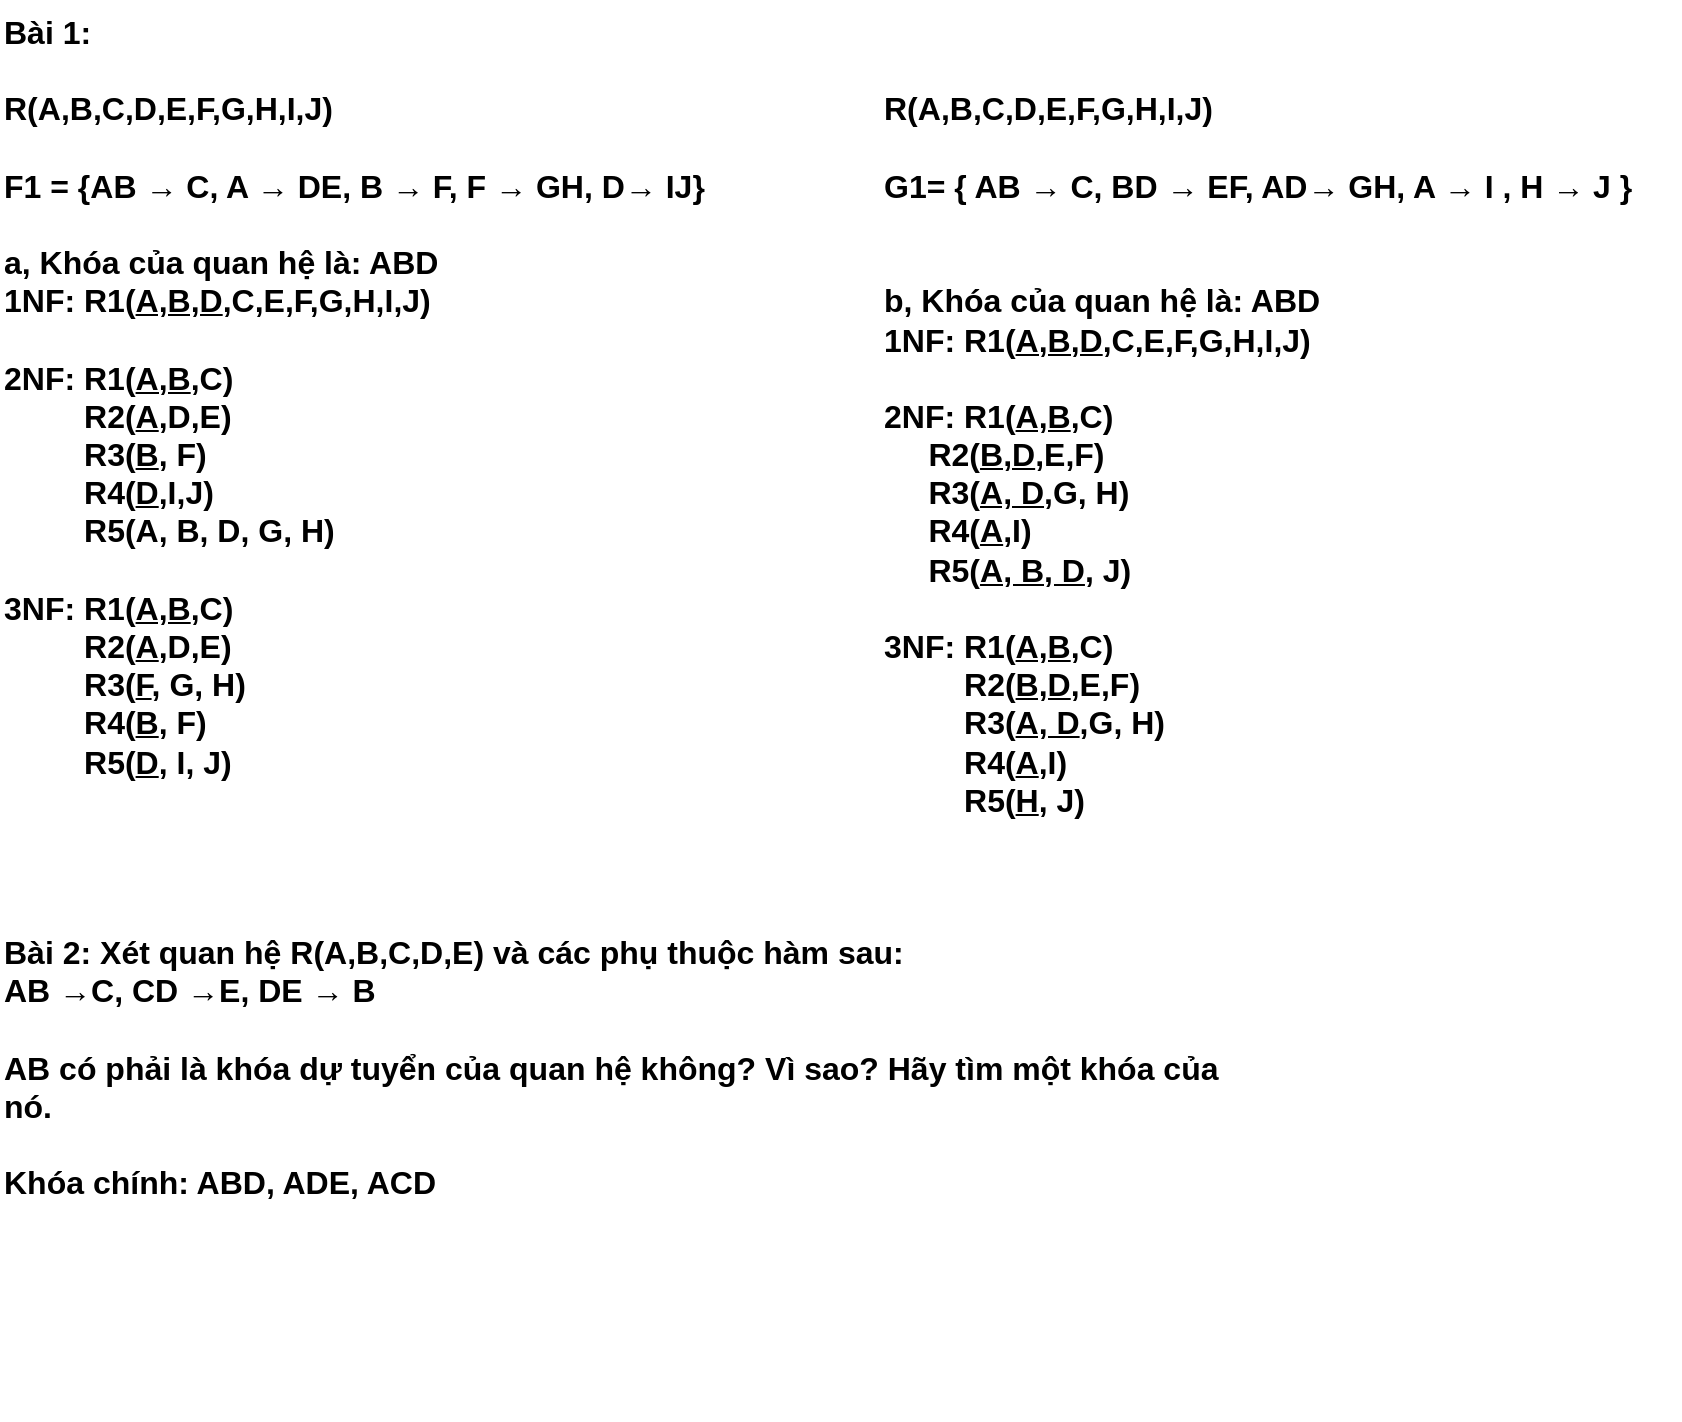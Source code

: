 <mxfile version="22.0.8" type="github">
  <diagram name="Page-1" id="NRDiTeIrqUvbEsp_mH--">
    <mxGraphModel dx="1434" dy="758" grid="1" gridSize="10" guides="1" tooltips="1" connect="1" arrows="1" fold="1" page="1" pageScale="1" pageWidth="850" pageHeight="1100" math="0" shadow="0">
      <root>
        <mxCell id="0" />
        <mxCell id="1" parent="0" />
        <mxCell id="Xizv6opMoA1hwDiJfcoq-1" value="&lt;b style=&quot;font-size: 16px;&quot;&gt;Bài 1:&amp;nbsp;&lt;br&gt;&lt;/b&gt;&lt;b style=&quot;font-size: 16px;&quot;&gt;&lt;font style=&quot;font-size: 16px;&quot;&gt;&lt;br&gt;R(A,B,C,D,E,F,G,H,I,J)&lt;/font&gt;&lt;/b&gt;&lt;b style=&quot;font-size: 16px;&quot;&gt;&lt;font style=&quot;font-size: 16px;&quot;&gt;&lt;br&gt;&lt;/font&gt;&lt;span style=&quot;font-size: 16px;&quot;&gt;&lt;br&gt;F1 = {AB → C, A → DE, B → F, F → GH, D→ IJ}&lt;br&gt;&lt;/span&gt;&lt;br&gt;a, Khóa của quan hệ là: ABD&lt;br&gt;1NF: R1(&lt;u&gt;A,B,D&lt;/u&gt;,C,E,F,G,H,I,J)&lt;br&gt;&lt;br&gt;2NF: R1(&lt;u&gt;A,B&lt;/u&gt;,C)&lt;br&gt;&lt;span style=&quot;white-space: pre;&quot;&gt;&#x9;&lt;/span&gt;&amp;nbsp;R2(&lt;u&gt;A&lt;/u&gt;,D,E)&lt;br&gt;&lt;span style=&quot;white-space: pre;&quot;&gt;&#x9;&lt;/span&gt;&amp;nbsp;R3(&lt;u&gt;B&lt;/u&gt;, F)&lt;br&gt;&lt;span style=&quot;white-space: pre;&quot;&gt;&#x9;&lt;/span&gt;&amp;nbsp;R4(&lt;u&gt;D&lt;/u&gt;,I,J)&lt;br&gt;&lt;span style=&quot;white-space: pre;&quot;&gt;&#x9;&lt;/span&gt;&amp;nbsp;R5(A, B, D, G, H)&lt;br&gt;&lt;br&gt;3NF: R1(&lt;u&gt;A,B&lt;/u&gt;,C)&lt;br&gt;&lt;span style=&quot;white-space: pre;&quot;&gt;&#x9;&lt;/span&gt;&amp;nbsp;R2(&lt;u&gt;A&lt;/u&gt;,D,E)&lt;br&gt;&lt;span style=&quot;white-space: pre;&quot;&gt;&#x9;&lt;/span&gt;&amp;nbsp;R3(&lt;u&gt;F&lt;/u&gt;, G, H)&lt;br&gt;&lt;span style=&quot;white-space: pre;&quot;&gt;&#x9;&lt;/span&gt;&amp;nbsp;R4(&lt;u&gt;B&lt;/u&gt;, F)&lt;br&gt;&lt;span style=&quot;white-space: pre;&quot;&gt;&#x9;&lt;/span&gt;&amp;nbsp;R5(&lt;u&gt;D&lt;/u&gt;, I, J)&lt;br&gt;&lt;br&gt;&lt;/b&gt;" style="text;html=1;strokeColor=none;fillColor=none;align=left;verticalAlign=top;whiteSpace=wrap;rounded=0;horizontal=1;" vertex="1" parent="1">
          <mxGeometry y="380" width="370" height="420" as="geometry" />
        </mxCell>
        <mxCell id="Xizv6opMoA1hwDiJfcoq-3" value="&lt;b style=&quot;font-size: 16px;&quot;&gt;&lt;br&gt;&lt;/b&gt;&lt;b style=&quot;font-size: 16px;&quot;&gt;&lt;font style=&quot;font-size: 16px;&quot;&gt;&lt;br&gt;R(A,B,C,D,E,F,G,H,I,J)&lt;br&gt;&lt;/font&gt;&lt;/b&gt;&lt;b style=&quot;font-size: 16px;&quot;&gt;&lt;font style=&quot;font-size: 16px;&quot;&gt;&lt;br&gt;&lt;/font&gt;&lt;/b&gt;&lt;font style=&quot;font-size: 16px;&quot;&gt;&lt;b&gt;G1= { AB → C, BD → EF, AD→ GH, A → I , H → J }&lt;/b&gt;&lt;/font&gt;&lt;b style=&quot;font-size: 16px;&quot;&gt;&lt;font style=&quot;font-size: 16px;&quot;&gt;&lt;br&gt;&lt;/font&gt;&lt;span style=&quot;font-size: 16px;&quot;&gt;&lt;br&gt;&lt;/span&gt;&lt;br&gt;b, Khóa của quan hệ là: ABD&lt;br&gt;1NF: R1(&lt;u&gt;A,B,D&lt;/u&gt;,C,E,F,G,H,I,J)&lt;br&gt;&lt;br&gt;2NF: R1(&lt;u&gt;A,B&lt;/u&gt;,C)&lt;br&gt;&lt;span style=&quot;&quot;&gt;&lt;span style=&quot;&quot;&gt;&amp;nbsp;&amp;nbsp;&amp;nbsp;&amp;nbsp;&lt;/span&gt;&lt;/span&gt;&amp;nbsp;R2(&lt;u&gt;B,D&lt;/u&gt;,E,F)&lt;br&gt;&lt;span style=&quot;&quot;&gt;&lt;span style=&quot;&quot;&gt;&amp;nbsp;&amp;nbsp;&amp;nbsp;&amp;nbsp;&lt;/span&gt;&lt;/span&gt;&amp;nbsp;R3(&lt;u&gt;A, D&lt;/u&gt;,G, H)&lt;br&gt;&lt;span style=&quot;&quot;&gt;&lt;span style=&quot;&quot;&gt;&amp;nbsp;&amp;nbsp;&amp;nbsp;&amp;nbsp;&lt;/span&gt;&lt;/span&gt;&amp;nbsp;R4(&lt;u&gt;A&lt;/u&gt;,I)&lt;br&gt;&amp;nbsp; &amp;nbsp; &amp;nbsp;R5(&lt;u&gt;A, B, D&lt;/u&gt;, J)&lt;br&gt;&lt;br&gt;&lt;/b&gt;&lt;b style=&quot;border-color: var(--border-color); font-size: 16px;&quot;&gt;3NF: R1(&lt;u style=&quot;border-color: var(--border-color);&quot;&gt;A,B&lt;/u&gt;,C)&lt;br style=&quot;border-color: var(--border-color);&quot;&gt;&lt;span style=&quot;border-color: var(--border-color);&quot;&gt;&lt;/span&gt;&amp;nbsp; &amp;nbsp; &amp;nbsp; &amp;nbsp; &amp;nbsp;R2(&lt;u style=&quot;border-color: var(--border-color);&quot;&gt;B,D&lt;/u&gt;,E,F)&lt;br style=&quot;border-color: var(--border-color);&quot;&gt;&lt;span style=&quot;border-color: var(--border-color);&quot;&gt;&lt;span style=&quot;border-color: var(--border-color);&quot;&gt;&amp;nbsp; &amp;nbsp; &amp;nbsp; &amp;nbsp;&amp;nbsp;&lt;/span&gt;&lt;/span&gt;&amp;nbsp;R3(&lt;u style=&quot;border-color: var(--border-color);&quot;&gt;A, D&lt;/u&gt;,G, H)&lt;br style=&quot;border-color: var(--border-color);&quot;&gt;&lt;span style=&quot;border-color: var(--border-color);&quot;&gt;&lt;span style=&quot;border-color: var(--border-color);&quot;&gt;&amp;nbsp;&amp;nbsp;&amp;nbsp;&amp;nbsp;&lt;/span&gt;&lt;/span&gt;&amp;nbsp; &amp;nbsp; &amp;nbsp;R4(&lt;u style=&quot;border-color: var(--border-color);&quot;&gt;A&lt;/u&gt;,I)&lt;br style=&quot;border-color: var(--border-color);&quot;&gt;&amp;nbsp; &amp;nbsp; &amp;nbsp; &amp;nbsp; &amp;nbsp;R5(&lt;u&gt;H&lt;/u&gt;, J)&lt;br style=&quot;border-color: var(--border-color);&quot;&gt;&lt;/b&gt;" style="text;html=1;strokeColor=none;fillColor=none;align=left;verticalAlign=top;whiteSpace=wrap;rounded=0;horizontal=1;" vertex="1" parent="1">
          <mxGeometry x="440" y="380" width="390" height="420" as="geometry" />
        </mxCell>
        <mxCell id="Xizv6opMoA1hwDiJfcoq-4" value="&lt;font style=&quot;font-size: 16px;&quot;&gt;&lt;b&gt;Bài 2: Xét quan hệ R(A,B,C,D,E) và các phụ thuộc hàm sau:&lt;br&gt;AB →C, CD →E, DE → B&amp;nbsp; &lt;br&gt;&lt;br&gt;AB có phải là khóa dự tuyển của quan hệ không? Vì sao? Hãy tìm một khóa của&lt;br&gt;nó.&lt;br&gt;&lt;br&gt;Khóa chính: ABD, ADE, ACD&lt;br&gt;&lt;br&gt;&lt;/b&gt;&lt;/font&gt;" style="text;html=1;strokeColor=none;fillColor=none;align=left;verticalAlign=top;whiteSpace=wrap;rounded=0;" vertex="1" parent="1">
          <mxGeometry y="840" width="840" height="250" as="geometry" />
        </mxCell>
      </root>
    </mxGraphModel>
  </diagram>
</mxfile>
